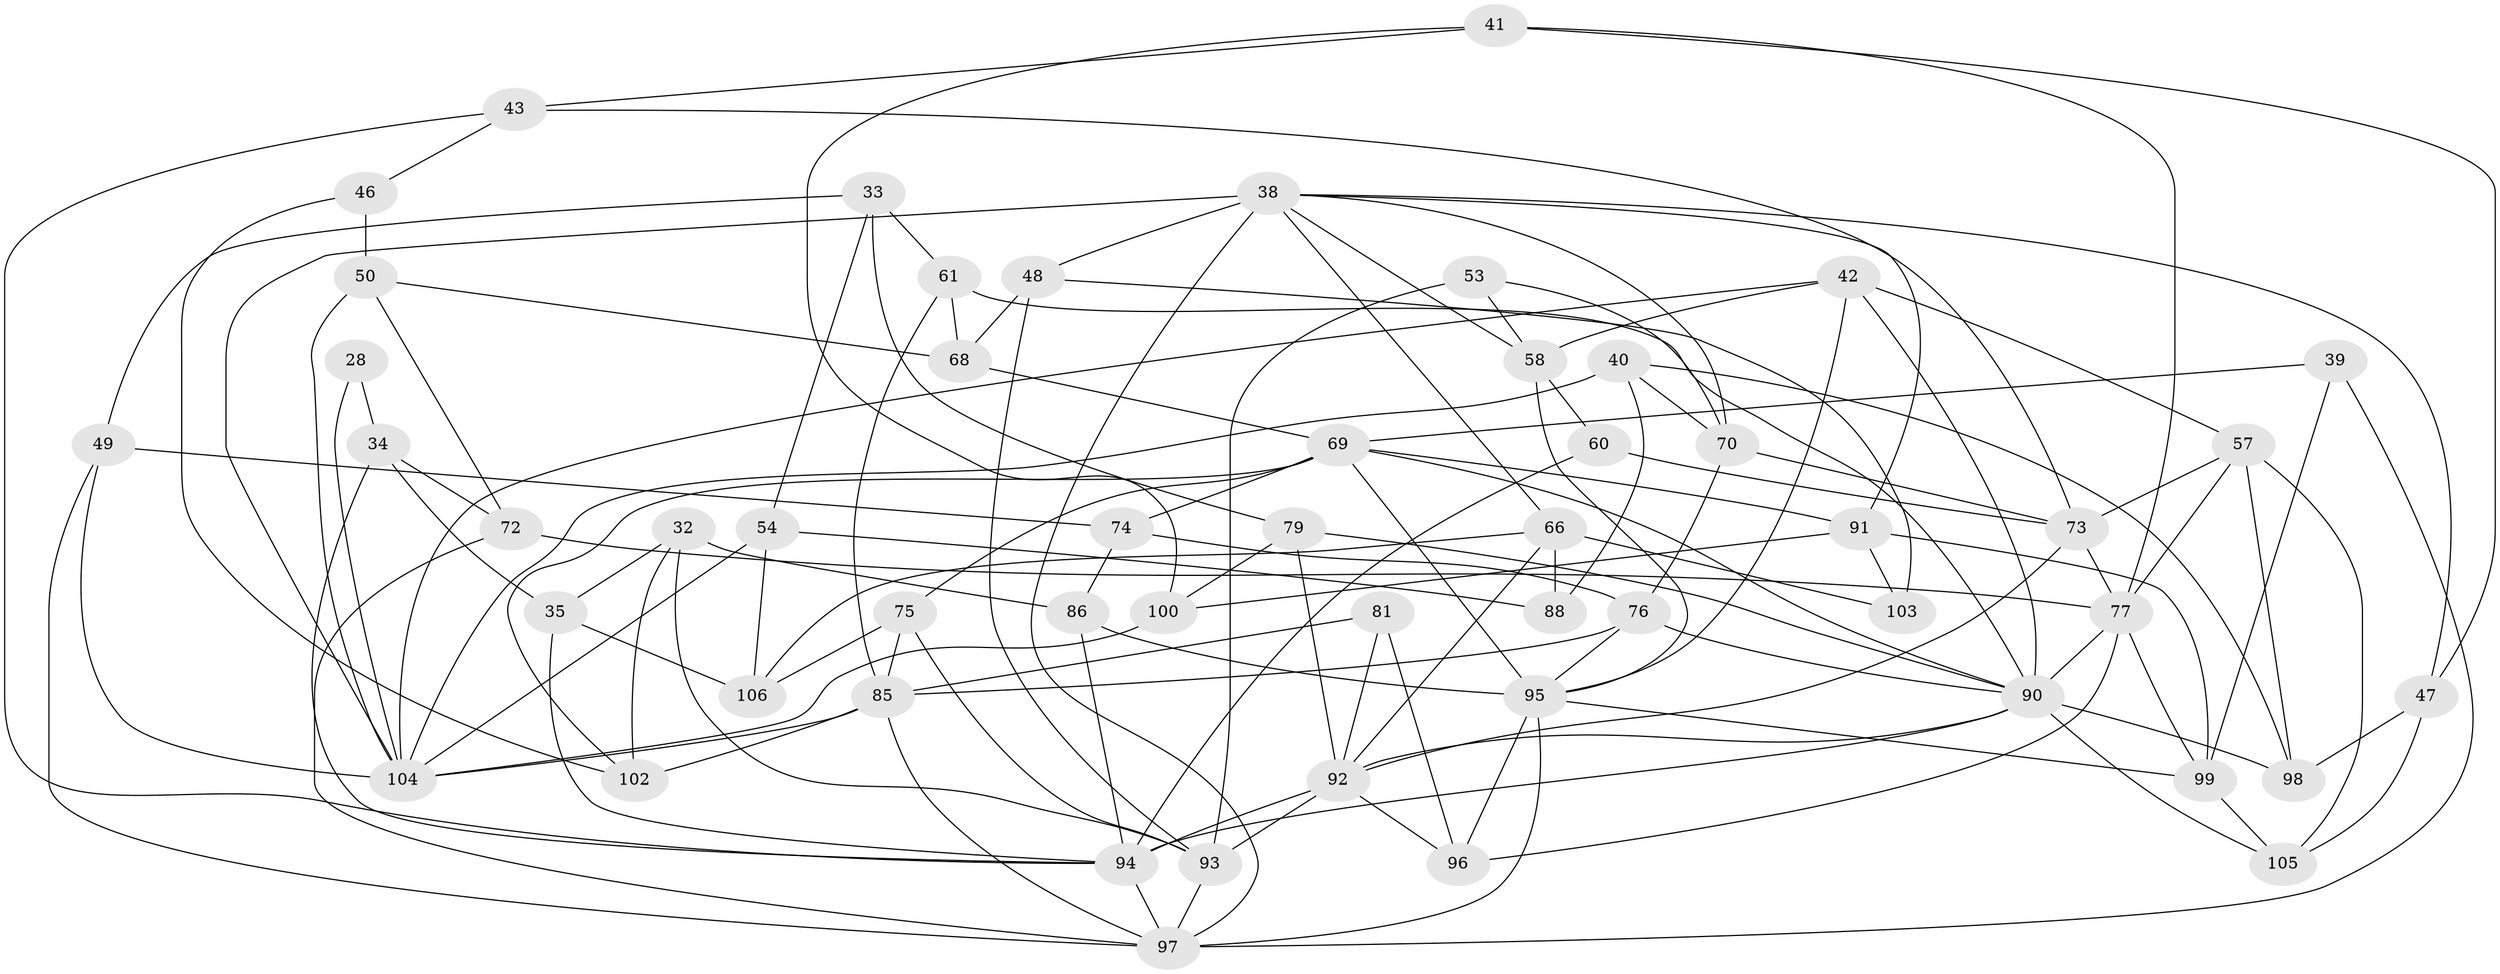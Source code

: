 // original degree distribution, {4: 1.0}
// Generated by graph-tools (version 1.1) at 2025/58/03/09/25 04:58:48]
// undirected, 53 vertices, 128 edges
graph export_dot {
graph [start="1"]
  node [color=gray90,style=filled];
  28;
  32;
  33;
  34 [super="+21"];
  35;
  38 [super="+26"];
  39;
  40;
  41;
  42 [super="+9"];
  43;
  46;
  47;
  48;
  49;
  50 [super="+44"];
  53;
  54;
  57 [super="+17"];
  58 [super="+11"];
  60 [super="+22"];
  61;
  66 [super="+64"];
  68;
  69 [super="+12+45"];
  70 [super="+19"];
  72;
  73 [super="+5+14"];
  74;
  75;
  76 [super="+36"];
  77 [super="+65"];
  79;
  81;
  85 [super="+52"];
  86;
  88;
  90 [super="+24+55+30+37"];
  91 [super="+8"];
  92 [super="+80+89"];
  93 [super="+4+83"];
  94 [super="+87+59"];
  95 [super="+62"];
  96 [super="+23"];
  97 [super="+67+31"];
  98;
  99 [super="+51"];
  100;
  102;
  103;
  104 [super="+3+16+101"];
  105 [super="+63"];
  106;
  28 -- 34 [weight=2];
  28 -- 104 [weight=2];
  32 -- 86;
  32 -- 102;
  32 -- 93;
  32 -- 35;
  33 -- 79;
  33 -- 54;
  33 -- 49;
  33 -- 61;
  34 -- 94 [weight=2];
  34 -- 72;
  34 -- 35;
  35 -- 106;
  35 -- 94;
  38 -- 48;
  38 -- 91;
  38 -- 97;
  38 -- 66;
  38 -- 104;
  38 -- 58;
  38 -- 47;
  38 -- 70;
  39 -- 69;
  39 -- 97 [weight=2];
  39 -- 99;
  40 -- 88;
  40 -- 98;
  40 -- 104;
  40 -- 70;
  41 -- 47;
  41 -- 100;
  41 -- 43;
  41 -- 77;
  42 -- 58;
  42 -- 104 [weight=2];
  42 -- 95;
  42 -- 57;
  42 -- 90;
  43 -- 46;
  43 -- 73;
  43 -- 94;
  46 -- 102;
  46 -- 50 [weight=2];
  47 -- 105;
  47 -- 98;
  48 -- 103;
  48 -- 68;
  48 -- 93;
  49 -- 74;
  49 -- 97;
  49 -- 104;
  50 -- 72;
  50 -- 68;
  50 -- 104 [weight=2];
  53 -- 70;
  53 -- 93 [weight=2];
  53 -- 58;
  54 -- 88;
  54 -- 106;
  54 -- 104;
  57 -- 73;
  57 -- 98;
  57 -- 105 [weight=2];
  57 -- 77;
  58 -- 60 [weight=2];
  58 -- 95;
  60 -- 73 [weight=2];
  60 -- 94 [weight=2];
  61 -- 68;
  61 -- 85;
  61 -- 90;
  66 -- 88 [weight=2];
  66 -- 106;
  66 -- 103;
  66 -- 92;
  68 -- 69;
  69 -- 75;
  69 -- 102;
  69 -- 74;
  69 -- 91;
  69 -- 95;
  69 -- 90;
  70 -- 76 [weight=2];
  70 -- 73;
  72 -- 97;
  72 -- 77;
  73 -- 77;
  73 -- 92 [weight=2];
  74 -- 86;
  74 -- 76;
  75 -- 106;
  75 -- 93;
  75 -- 85;
  76 -- 95;
  76 -- 85;
  76 -- 90;
  77 -- 99 [weight=2];
  77 -- 90 [weight=2];
  77 -- 96 [weight=2];
  79 -- 100;
  79 -- 90;
  79 -- 92;
  81 -- 96 [weight=2];
  81 -- 85;
  81 -- 92;
  85 -- 102;
  85 -- 97 [weight=2];
  85 -- 104 [weight=3];
  86 -- 94;
  86 -- 95;
  90 -- 98;
  90 -- 94;
  90 -- 105 [weight=2];
  90 -- 92;
  91 -- 99;
  91 -- 103 [weight=2];
  91 -- 100;
  92 -- 96;
  92 -- 93 [weight=2];
  92 -- 94 [weight=3];
  93 -- 97;
  94 -- 97 [weight=3];
  95 -- 97 [weight=3];
  95 -- 96;
  95 -- 99;
  99 -- 105;
  100 -- 104;
}
